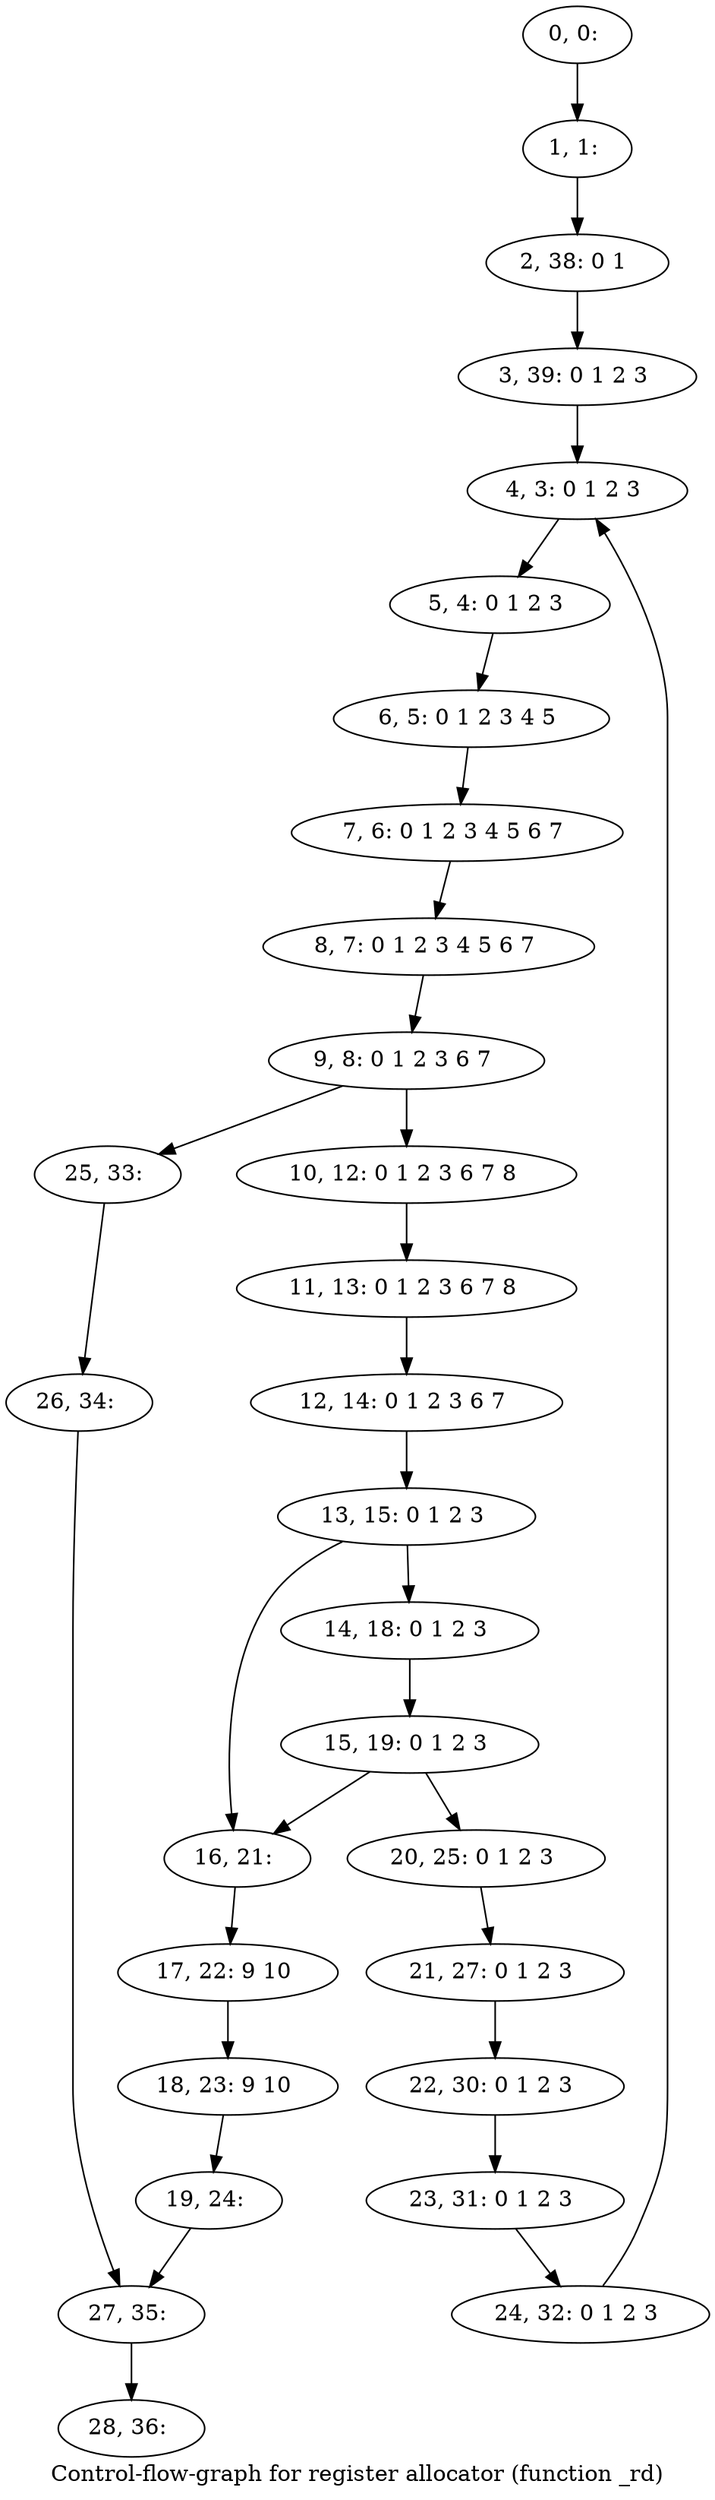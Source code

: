 digraph G {
graph [label="Control-flow-graph for register allocator (function _rd)"]
0[label="0, 0: "];
1[label="1, 1: "];
2[label="2, 38: 0 1 "];
3[label="3, 39: 0 1 2 3 "];
4[label="4, 3: 0 1 2 3 "];
5[label="5, 4: 0 1 2 3 "];
6[label="6, 5: 0 1 2 3 4 5 "];
7[label="7, 6: 0 1 2 3 4 5 6 7 "];
8[label="8, 7: 0 1 2 3 4 5 6 7 "];
9[label="9, 8: 0 1 2 3 6 7 "];
10[label="10, 12: 0 1 2 3 6 7 8 "];
11[label="11, 13: 0 1 2 3 6 7 8 "];
12[label="12, 14: 0 1 2 3 6 7 "];
13[label="13, 15: 0 1 2 3 "];
14[label="14, 18: 0 1 2 3 "];
15[label="15, 19: 0 1 2 3 "];
16[label="16, 21: "];
17[label="17, 22: 9 10 "];
18[label="18, 23: 9 10 "];
19[label="19, 24: "];
20[label="20, 25: 0 1 2 3 "];
21[label="21, 27: 0 1 2 3 "];
22[label="22, 30: 0 1 2 3 "];
23[label="23, 31: 0 1 2 3 "];
24[label="24, 32: 0 1 2 3 "];
25[label="25, 33: "];
26[label="26, 34: "];
27[label="27, 35: "];
28[label="28, 36: "];
0->1 ;
1->2 ;
2->3 ;
3->4 ;
4->5 ;
5->6 ;
6->7 ;
7->8 ;
8->9 ;
9->10 ;
9->25 ;
10->11 ;
11->12 ;
12->13 ;
13->14 ;
13->16 ;
14->15 ;
15->16 ;
15->20 ;
16->17 ;
17->18 ;
18->19 ;
19->27 ;
20->21 ;
21->22 ;
22->23 ;
23->24 ;
24->4 ;
25->26 ;
26->27 ;
27->28 ;
}
